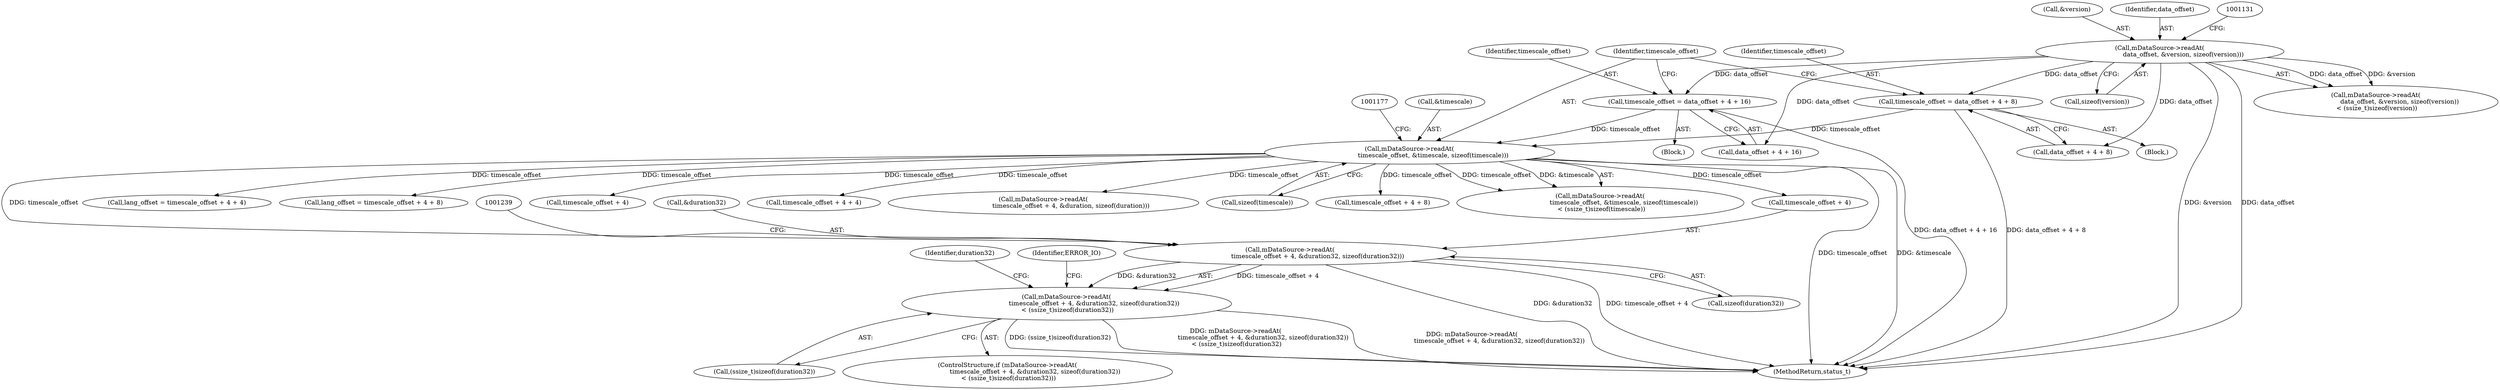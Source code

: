 digraph "0_Android_463a6f807e187828442949d1924e143cf07778c6@API" {
"1001229" [label="(Call,mDataSource->readAt(\n                            timescale_offset + 4, &duration32, sizeof(duration32))\n < (ssize_t)sizeof(duration32))"];
"1001230" [label="(Call,mDataSource->readAt(\n                            timescale_offset + 4, &duration32, sizeof(duration32)))"];
"1001170" [label="(Call,mDataSource->readAt(\n                        timescale_offset, &timescale, sizeof(timescale)))"];
"1001143" [label="(Call,timescale_offset = data_offset + 4 + 16)"];
"1001124" [label="(Call,mDataSource->readAt(\n                        data_offset, &version, sizeof(version)))"];
"1001156" [label="(Call,timescale_offset = data_offset + 4 + 8)"];
"1001234" [label="(Call,&duration32)"];
"1001288" [label="(Call,lang_offset = timescale_offset + 4 + 4)"];
"1001236" [label="(Call,sizeof(duration32))"];
"1001156" [label="(Call,timescale_offset = data_offset + 4 + 8)"];
"1001275" [label="(Call,lang_offset = timescale_offset + 4 + 8)"];
"1001145" [label="(Call,data_offset + 4 + 16)"];
"1001231" [label="(Call,timescale_offset + 4)"];
"1001155" [label="(Block,)"];
"1001201" [label="(Call,timescale_offset + 4)"];
"1001143" [label="(Call,timescale_offset = data_offset + 4 + 16)"];
"1001126" [label="(Call,&version)"];
"1001172" [label="(Call,&timescale)"];
"1001230" [label="(Call,mDataSource->readAt(\n                            timescale_offset + 4, &duration32, sizeof(duration32)))"];
"1001144" [label="(Identifier,timescale_offset)"];
"1001123" [label="(Call,mDataSource->readAt(\n                        data_offset, &version, sizeof(version))\n < (ssize_t)sizeof(version))"];
"1001125" [label="(Identifier,data_offset)"];
"1001290" [label="(Call,timescale_offset + 4 + 4)"];
"1001171" [label="(Identifier,timescale_offset)"];
"1001228" [label="(ControlStructure,if (mDataSource->readAt(\n                            timescale_offset + 4, &duration32, sizeof(duration32))\n < (ssize_t)sizeof(duration32)))"];
"1001200" [label="(Call,mDataSource->readAt(\n                            timescale_offset + 4, &duration, sizeof(duration)))"];
"1001174" [label="(Call,sizeof(timescale))"];
"1001277" [label="(Call,timescale_offset + 4 + 8)"];
"1001244" [label="(Identifier,ERROR_IO)"];
"1001169" [label="(Call,mDataSource->readAt(\n                        timescale_offset, &timescale, sizeof(timescale))\n < (ssize_t)sizeof(timescale))"];
"1001158" [label="(Call,data_offset + 4 + 8)"];
"1002911" [label="(MethodReturn,status_t)"];
"1001170" [label="(Call,mDataSource->readAt(\n                        timescale_offset, &timescale, sizeof(timescale)))"];
"1001157" [label="(Identifier,timescale_offset)"];
"1001238" [label="(Call,(ssize_t)sizeof(duration32))"];
"1001142" [label="(Block,)"];
"1001229" [label="(Call,mDataSource->readAt(\n                            timescale_offset + 4, &duration32, sizeof(duration32))\n < (ssize_t)sizeof(duration32))"];
"1001128" [label="(Call,sizeof(version))"];
"1001247" [label="(Identifier,duration32)"];
"1001124" [label="(Call,mDataSource->readAt(\n                        data_offset, &version, sizeof(version)))"];
"1001229" -> "1001228"  [label="AST: "];
"1001229" -> "1001238"  [label="CFG: "];
"1001230" -> "1001229"  [label="AST: "];
"1001238" -> "1001229"  [label="AST: "];
"1001244" -> "1001229"  [label="CFG: "];
"1001247" -> "1001229"  [label="CFG: "];
"1001229" -> "1002911"  [label="DDG: mDataSource->readAt(\n                            timescale_offset + 4, &duration32, sizeof(duration32))\n < (ssize_t)sizeof(duration32)"];
"1001229" -> "1002911"  [label="DDG: mDataSource->readAt(\n                            timescale_offset + 4, &duration32, sizeof(duration32))"];
"1001229" -> "1002911"  [label="DDG: (ssize_t)sizeof(duration32)"];
"1001230" -> "1001229"  [label="DDG: timescale_offset + 4"];
"1001230" -> "1001229"  [label="DDG: &duration32"];
"1001230" -> "1001236"  [label="CFG: "];
"1001231" -> "1001230"  [label="AST: "];
"1001234" -> "1001230"  [label="AST: "];
"1001236" -> "1001230"  [label="AST: "];
"1001239" -> "1001230"  [label="CFG: "];
"1001230" -> "1002911"  [label="DDG: &duration32"];
"1001230" -> "1002911"  [label="DDG: timescale_offset + 4"];
"1001170" -> "1001230"  [label="DDG: timescale_offset"];
"1001170" -> "1001169"  [label="AST: "];
"1001170" -> "1001174"  [label="CFG: "];
"1001171" -> "1001170"  [label="AST: "];
"1001172" -> "1001170"  [label="AST: "];
"1001174" -> "1001170"  [label="AST: "];
"1001177" -> "1001170"  [label="CFG: "];
"1001170" -> "1002911"  [label="DDG: &timescale"];
"1001170" -> "1002911"  [label="DDG: timescale_offset"];
"1001170" -> "1001169"  [label="DDG: timescale_offset"];
"1001170" -> "1001169"  [label="DDG: &timescale"];
"1001143" -> "1001170"  [label="DDG: timescale_offset"];
"1001156" -> "1001170"  [label="DDG: timescale_offset"];
"1001170" -> "1001200"  [label="DDG: timescale_offset"];
"1001170" -> "1001201"  [label="DDG: timescale_offset"];
"1001170" -> "1001231"  [label="DDG: timescale_offset"];
"1001170" -> "1001275"  [label="DDG: timescale_offset"];
"1001170" -> "1001277"  [label="DDG: timescale_offset"];
"1001170" -> "1001288"  [label="DDG: timescale_offset"];
"1001170" -> "1001290"  [label="DDG: timescale_offset"];
"1001143" -> "1001142"  [label="AST: "];
"1001143" -> "1001145"  [label="CFG: "];
"1001144" -> "1001143"  [label="AST: "];
"1001145" -> "1001143"  [label="AST: "];
"1001171" -> "1001143"  [label="CFG: "];
"1001143" -> "1002911"  [label="DDG: data_offset + 4 + 16"];
"1001124" -> "1001143"  [label="DDG: data_offset"];
"1001124" -> "1001123"  [label="AST: "];
"1001124" -> "1001128"  [label="CFG: "];
"1001125" -> "1001124"  [label="AST: "];
"1001126" -> "1001124"  [label="AST: "];
"1001128" -> "1001124"  [label="AST: "];
"1001131" -> "1001124"  [label="CFG: "];
"1001124" -> "1002911"  [label="DDG: &version"];
"1001124" -> "1002911"  [label="DDG: data_offset"];
"1001124" -> "1001123"  [label="DDG: data_offset"];
"1001124" -> "1001123"  [label="DDG: &version"];
"1001124" -> "1001145"  [label="DDG: data_offset"];
"1001124" -> "1001156"  [label="DDG: data_offset"];
"1001124" -> "1001158"  [label="DDG: data_offset"];
"1001156" -> "1001155"  [label="AST: "];
"1001156" -> "1001158"  [label="CFG: "];
"1001157" -> "1001156"  [label="AST: "];
"1001158" -> "1001156"  [label="AST: "];
"1001171" -> "1001156"  [label="CFG: "];
"1001156" -> "1002911"  [label="DDG: data_offset + 4 + 8"];
}
